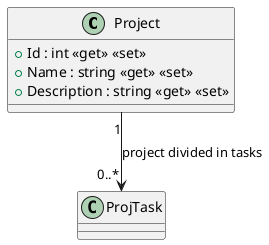 @startuml
class Project {
    + Id : int <<get>> <<set>>
    + Name : string <<get>> <<set>>
    + Description : string <<get>> <<set>>
}

Project "1" --> "0..*" ProjTask : project divided in tasks
@enduml
